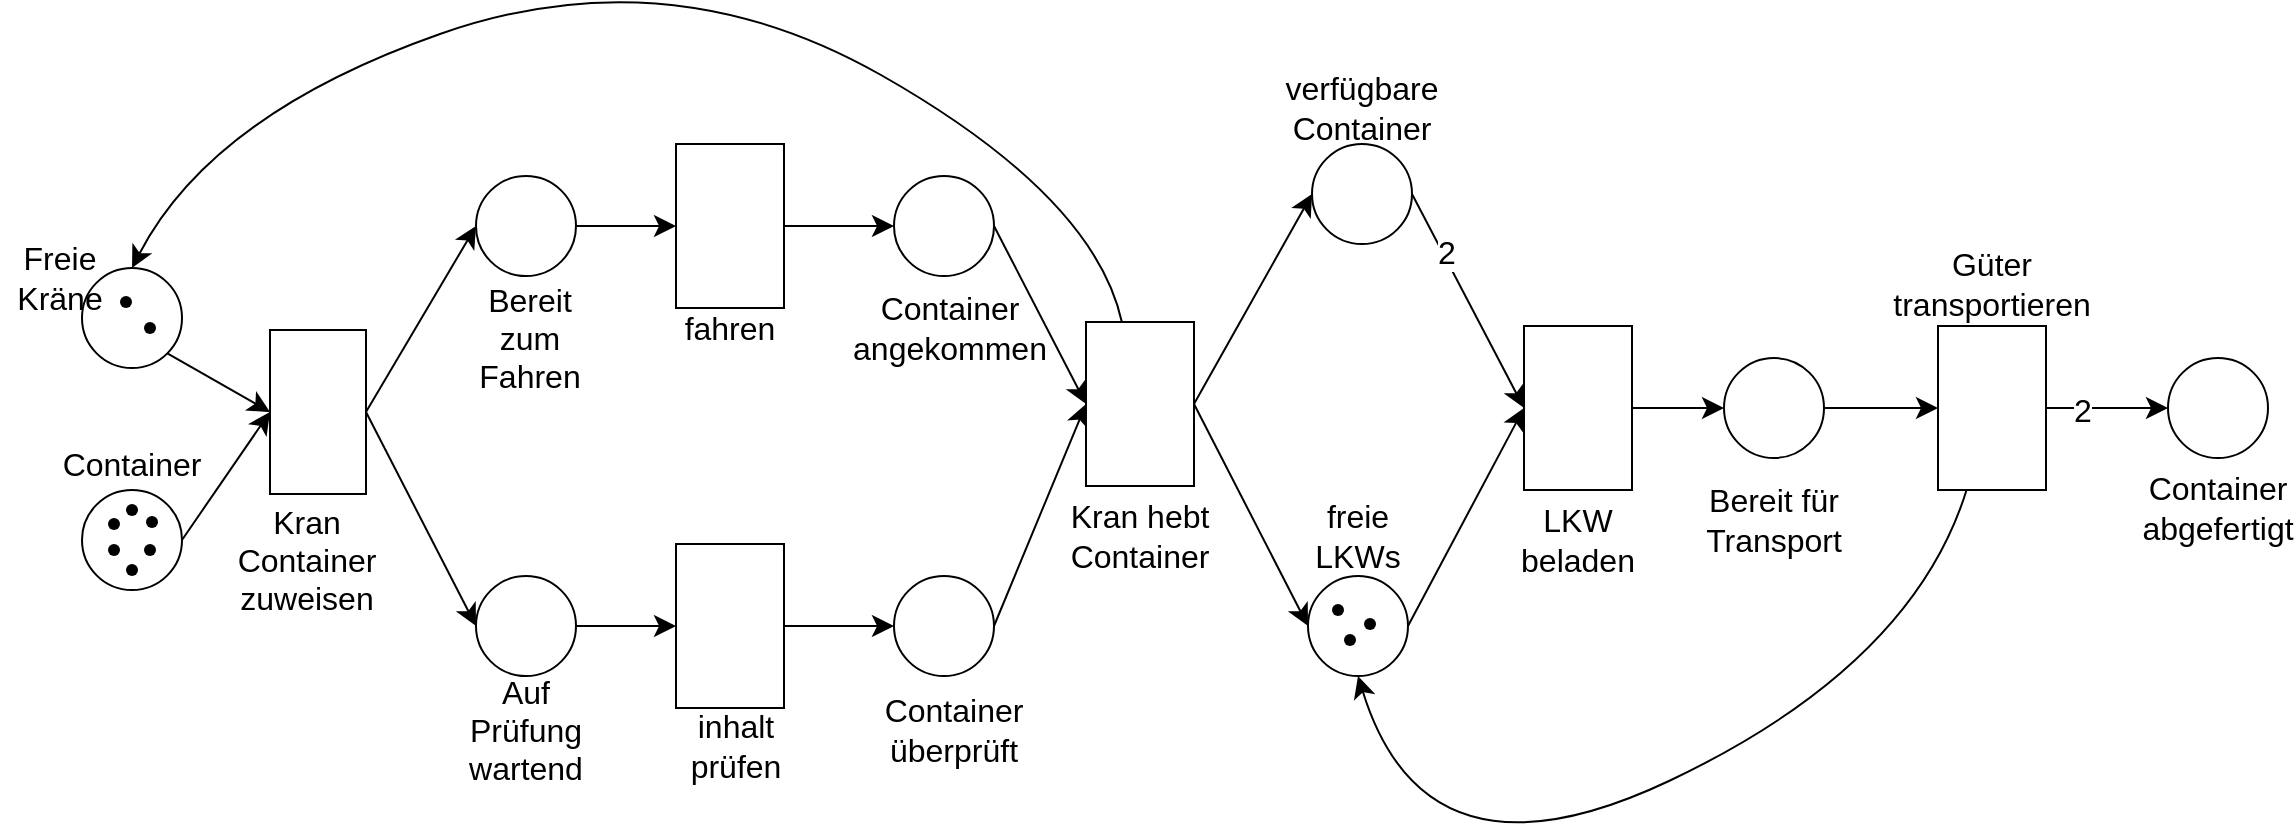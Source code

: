 <mxfile version="21.3.0" type="github">
  <diagram name="Page-1" id="XVH5jNdI--Y0IOceXd2I">
    <mxGraphModel dx="1784" dy="1290" grid="0" gridSize="10" guides="1" tooltips="1" connect="1" arrows="1" fold="1" page="0" pageScale="1" pageWidth="2336" pageHeight="1654" math="0" shadow="0">
      <root>
        <mxCell id="0" />
        <mxCell id="1" parent="0" />
        <mxCell id="vZuD6l-j9D7WZ-jYLJmk-22" style="edgeStyle=none;curved=1;rounded=0;orthogonalLoop=1;jettySize=auto;html=1;exitX=1;exitY=0.5;exitDx=0;exitDy=0;fontSize=12;startSize=8;endSize=8;entryX=0;entryY=0.5;entryDx=0;entryDy=0;" edge="1" parent="1" source="vZuD6l-j9D7WZ-jYLJmk-1" target="vZuD6l-j9D7WZ-jYLJmk-24">
          <mxGeometry relative="1" as="geometry">
            <mxPoint x="-133" y="87" as="targetPoint" />
          </mxGeometry>
        </mxCell>
        <mxCell id="vZuD6l-j9D7WZ-jYLJmk-1" value="" style="ellipse;whiteSpace=wrap;html=1;aspect=fixed;fontSize=16;" vertex="1" parent="1">
          <mxGeometry x="-237" y="115" width="50" height="50" as="geometry" />
        </mxCell>
        <mxCell id="vZuD6l-j9D7WZ-jYLJmk-3" value="" style="shape=waypoint;sketch=0;size=6;pointerEvents=1;points=[];fillColor=none;resizable=0;rotatable=0;perimeter=centerPerimeter;snapToPoint=1;fontSize=16;" vertex="1" parent="1">
          <mxGeometry x="-231" y="122" width="20" height="20" as="geometry" />
        </mxCell>
        <mxCell id="vZuD6l-j9D7WZ-jYLJmk-4" value="" style="shape=waypoint;sketch=0;size=6;pointerEvents=1;points=[];fillColor=none;resizable=0;rotatable=0;perimeter=centerPerimeter;snapToPoint=1;fontSize=16;" vertex="1" parent="1">
          <mxGeometry x="-213" y="135" width="20" height="20" as="geometry" />
        </mxCell>
        <mxCell id="vZuD6l-j9D7WZ-jYLJmk-5" value="" style="shape=waypoint;sketch=0;size=6;pointerEvents=1;points=[];fillColor=none;resizable=0;rotatable=0;perimeter=centerPerimeter;snapToPoint=1;fontSize=16;" vertex="1" parent="1">
          <mxGeometry x="-212" y="121" width="20" height="20" as="geometry" />
        </mxCell>
        <mxCell id="vZuD6l-j9D7WZ-jYLJmk-6" value="" style="shape=waypoint;sketch=0;size=6;pointerEvents=1;points=[];fillColor=none;resizable=0;rotatable=0;perimeter=centerPerimeter;snapToPoint=1;fontSize=16;" vertex="1" parent="1">
          <mxGeometry x="-231" y="135" width="20" height="20" as="geometry" />
        </mxCell>
        <mxCell id="vZuD6l-j9D7WZ-jYLJmk-7" value="" style="shape=waypoint;sketch=0;size=6;pointerEvents=1;points=[];fillColor=none;resizable=0;rotatable=0;perimeter=centerPerimeter;snapToPoint=1;fontSize=16;" vertex="1" parent="1">
          <mxGeometry x="-222" y="145" width="20" height="20" as="geometry" />
        </mxCell>
        <mxCell id="vZuD6l-j9D7WZ-jYLJmk-8" value="" style="shape=waypoint;sketch=0;size=6;pointerEvents=1;points=[];fillColor=none;resizable=0;rotatable=0;perimeter=centerPerimeter;snapToPoint=1;fontSize=16;" vertex="1" parent="1">
          <mxGeometry x="-222" y="115" width="20" height="20" as="geometry" />
        </mxCell>
        <mxCell id="vZuD6l-j9D7WZ-jYLJmk-9" value="" style="ellipse;whiteSpace=wrap;html=1;aspect=fixed;fontSize=16;" vertex="1" parent="1">
          <mxGeometry x="-237" y="4" width="50" height="50" as="geometry" />
        </mxCell>
        <mxCell id="vZuD6l-j9D7WZ-jYLJmk-10" value="" style="shape=waypoint;sketch=0;size=6;pointerEvents=1;points=[];fillColor=none;resizable=0;rotatable=0;perimeter=centerPerimeter;snapToPoint=1;fontSize=16;" vertex="1" parent="1">
          <mxGeometry x="-225" y="11" width="20" height="20" as="geometry" />
        </mxCell>
        <mxCell id="vZuD6l-j9D7WZ-jYLJmk-23" style="edgeStyle=none;curved=1;rounded=0;orthogonalLoop=1;jettySize=auto;html=1;fontSize=12;startSize=8;endSize=8;entryX=0;entryY=0.5;entryDx=0;entryDy=0;exitX=1;exitY=1;exitDx=0;exitDy=0;" edge="1" parent="1" source="vZuD6l-j9D7WZ-jYLJmk-9" target="vZuD6l-j9D7WZ-jYLJmk-24">
          <mxGeometry relative="1" as="geometry">
            <mxPoint x="-129.5" y="79" as="targetPoint" />
          </mxGeometry>
        </mxCell>
        <mxCell id="vZuD6l-j9D7WZ-jYLJmk-11" value="" style="shape=waypoint;sketch=0;size=6;pointerEvents=1;points=[];fillColor=none;resizable=0;rotatable=0;perimeter=centerPerimeter;snapToPoint=1;fontSize=16;" vertex="1" parent="1">
          <mxGeometry x="-213" y="24" width="20" height="20" as="geometry" />
        </mxCell>
        <mxCell id="vZuD6l-j9D7WZ-jYLJmk-17" value="Freie Kräne" style="text;strokeColor=none;align=center;fillColor=none;html=1;verticalAlign=middle;whiteSpace=wrap;rounded=0;fontSize=16;" vertex="1" parent="1">
          <mxGeometry x="-278" y="-6" width="60" height="30" as="geometry" />
        </mxCell>
        <mxCell id="vZuD6l-j9D7WZ-jYLJmk-18" value="Container" style="text;strokeColor=none;align=center;fillColor=none;html=1;verticalAlign=middle;whiteSpace=wrap;rounded=0;fontSize=16;" vertex="1" parent="1">
          <mxGeometry x="-242" y="87" width="60" height="30" as="geometry" />
        </mxCell>
        <mxCell id="vZuD6l-j9D7WZ-jYLJmk-29" style="edgeStyle=none;curved=1;rounded=0;orthogonalLoop=1;jettySize=auto;html=1;exitX=1;exitY=0.5;exitDx=0;exitDy=0;entryX=0;entryY=0.5;entryDx=0;entryDy=0;fontSize=12;startSize=8;endSize=8;" edge="1" parent="1" source="vZuD6l-j9D7WZ-jYLJmk-24" target="vZuD6l-j9D7WZ-jYLJmk-28">
          <mxGeometry relative="1" as="geometry" />
        </mxCell>
        <mxCell id="vZuD6l-j9D7WZ-jYLJmk-31" style="edgeStyle=none;curved=1;rounded=0;orthogonalLoop=1;jettySize=auto;html=1;exitX=1;exitY=0.5;exitDx=0;exitDy=0;entryX=0;entryY=0.5;entryDx=0;entryDy=0;fontSize=12;startSize=8;endSize=8;" edge="1" parent="1" source="vZuD6l-j9D7WZ-jYLJmk-24" target="vZuD6l-j9D7WZ-jYLJmk-30">
          <mxGeometry relative="1" as="geometry" />
        </mxCell>
        <mxCell id="vZuD6l-j9D7WZ-jYLJmk-24" value="" style="rounded=0;whiteSpace=wrap;html=1;fontSize=16;" vertex="1" parent="1">
          <mxGeometry x="-143" y="35" width="48" height="82" as="geometry" />
        </mxCell>
        <mxCell id="vZuD6l-j9D7WZ-jYLJmk-36" style="edgeStyle=none;curved=1;rounded=0;orthogonalLoop=1;jettySize=auto;html=1;exitX=1;exitY=0.5;exitDx=0;exitDy=0;entryX=0;entryY=0.5;entryDx=0;entryDy=0;fontSize=12;startSize=8;endSize=8;" edge="1" parent="1" source="vZuD6l-j9D7WZ-jYLJmk-28" target="vZuD6l-j9D7WZ-jYLJmk-33">
          <mxGeometry relative="1" as="geometry" />
        </mxCell>
        <mxCell id="vZuD6l-j9D7WZ-jYLJmk-28" value="" style="ellipse;whiteSpace=wrap;html=1;aspect=fixed;fontSize=16;" vertex="1" parent="1">
          <mxGeometry x="-40" y="-42" width="50" height="50" as="geometry" />
        </mxCell>
        <mxCell id="vZuD6l-j9D7WZ-jYLJmk-35" style="edgeStyle=none;curved=1;rounded=0;orthogonalLoop=1;jettySize=auto;html=1;exitX=1;exitY=0.5;exitDx=0;exitDy=0;entryX=0;entryY=0.5;entryDx=0;entryDy=0;fontSize=12;startSize=8;endSize=8;" edge="1" parent="1" source="vZuD6l-j9D7WZ-jYLJmk-30" target="vZuD6l-j9D7WZ-jYLJmk-34">
          <mxGeometry relative="1" as="geometry" />
        </mxCell>
        <mxCell id="vZuD6l-j9D7WZ-jYLJmk-30" value="" style="ellipse;whiteSpace=wrap;html=1;aspect=fixed;fontSize=16;" vertex="1" parent="1">
          <mxGeometry x="-40" y="158" width="50" height="50" as="geometry" />
        </mxCell>
        <mxCell id="vZuD6l-j9D7WZ-jYLJmk-38" style="edgeStyle=none;curved=1;rounded=0;orthogonalLoop=1;jettySize=auto;html=1;exitX=1;exitY=0.5;exitDx=0;exitDy=0;entryX=0;entryY=0.5;entryDx=0;entryDy=0;fontSize=12;startSize=8;endSize=8;" edge="1" parent="1" source="vZuD6l-j9D7WZ-jYLJmk-33" target="vZuD6l-j9D7WZ-jYLJmk-37">
          <mxGeometry relative="1" as="geometry" />
        </mxCell>
        <mxCell id="vZuD6l-j9D7WZ-jYLJmk-33" value="" style="rounded=0;whiteSpace=wrap;html=1;fontSize=16;" vertex="1" parent="1">
          <mxGeometry x="60" y="-58" width="54" height="82" as="geometry" />
        </mxCell>
        <mxCell id="vZuD6l-j9D7WZ-jYLJmk-40" style="edgeStyle=none;curved=1;rounded=0;orthogonalLoop=1;jettySize=auto;html=1;exitX=1;exitY=0.5;exitDx=0;exitDy=0;entryX=0;entryY=0.5;entryDx=0;entryDy=0;fontSize=12;startSize=8;endSize=8;" edge="1" parent="1" source="vZuD6l-j9D7WZ-jYLJmk-34" target="vZuD6l-j9D7WZ-jYLJmk-39">
          <mxGeometry relative="1" as="geometry" />
        </mxCell>
        <mxCell id="vZuD6l-j9D7WZ-jYLJmk-34" value="" style="rounded=0;whiteSpace=wrap;html=1;fontSize=16;" vertex="1" parent="1">
          <mxGeometry x="60" y="142" width="54" height="82" as="geometry" />
        </mxCell>
        <mxCell id="vZuD6l-j9D7WZ-jYLJmk-43" style="edgeStyle=none;curved=1;rounded=0;orthogonalLoop=1;jettySize=auto;html=1;exitX=1;exitY=0.5;exitDx=0;exitDy=0;fontSize=12;startSize=8;endSize=8;entryX=0;entryY=0.5;entryDx=0;entryDy=0;" edge="1" parent="1" source="vZuD6l-j9D7WZ-jYLJmk-37" target="vZuD6l-j9D7WZ-jYLJmk-41">
          <mxGeometry relative="1" as="geometry">
            <mxPoint x="287.5" y="77" as="targetPoint" />
          </mxGeometry>
        </mxCell>
        <mxCell id="vZuD6l-j9D7WZ-jYLJmk-37" value="" style="ellipse;whiteSpace=wrap;html=1;aspect=fixed;fontSize=16;" vertex="1" parent="1">
          <mxGeometry x="169" y="-42" width="50" height="50" as="geometry" />
        </mxCell>
        <mxCell id="vZuD6l-j9D7WZ-jYLJmk-42" style="edgeStyle=none;curved=1;rounded=0;orthogonalLoop=1;jettySize=auto;html=1;exitX=1;exitY=0.5;exitDx=0;exitDy=0;entryX=0;entryY=0.5;entryDx=0;entryDy=0;fontSize=12;startSize=8;endSize=8;" edge="1" parent="1" source="vZuD6l-j9D7WZ-jYLJmk-39" target="vZuD6l-j9D7WZ-jYLJmk-41">
          <mxGeometry relative="1" as="geometry" />
        </mxCell>
        <mxCell id="vZuD6l-j9D7WZ-jYLJmk-39" value="" style="ellipse;whiteSpace=wrap;html=1;aspect=fixed;fontSize=16;" vertex="1" parent="1">
          <mxGeometry x="169" y="158" width="50" height="50" as="geometry" />
        </mxCell>
        <mxCell id="vZuD6l-j9D7WZ-jYLJmk-44" style="edgeStyle=none;curved=1;rounded=0;orthogonalLoop=1;jettySize=auto;html=1;entryX=0.5;entryY=0;entryDx=0;entryDy=0;fontSize=12;startSize=8;endSize=8;" edge="1" parent="1" source="vZuD6l-j9D7WZ-jYLJmk-41" target="vZuD6l-j9D7WZ-jYLJmk-9">
          <mxGeometry relative="1" as="geometry">
            <Array as="points">
              <mxPoint x="269" y="-32" />
              <mxPoint x="56" y="-153" />
              <mxPoint x="-172" y="-73" />
            </Array>
          </mxGeometry>
        </mxCell>
        <mxCell id="vZuD6l-j9D7WZ-jYLJmk-46" style="edgeStyle=none;curved=1;rounded=0;orthogonalLoop=1;jettySize=auto;html=1;exitX=1;exitY=0.5;exitDx=0;exitDy=0;entryX=0;entryY=0.5;entryDx=0;entryDy=0;fontSize=12;startSize=8;endSize=8;" edge="1" parent="1" source="vZuD6l-j9D7WZ-jYLJmk-41" target="vZuD6l-j9D7WZ-jYLJmk-45">
          <mxGeometry relative="1" as="geometry" />
        </mxCell>
        <mxCell id="vZuD6l-j9D7WZ-jYLJmk-48" style="edgeStyle=none;curved=1;rounded=0;orthogonalLoop=1;jettySize=auto;html=1;exitX=1;exitY=0.5;exitDx=0;exitDy=0;entryX=0;entryY=0.5;entryDx=0;entryDy=0;fontSize=12;startSize=8;endSize=8;" edge="1" parent="1" source="vZuD6l-j9D7WZ-jYLJmk-41" target="vZuD6l-j9D7WZ-jYLJmk-47">
          <mxGeometry relative="1" as="geometry" />
        </mxCell>
        <mxCell id="vZuD6l-j9D7WZ-jYLJmk-41" value="" style="rounded=0;whiteSpace=wrap;html=1;fontSize=16;" vertex="1" parent="1">
          <mxGeometry x="265" y="31" width="54" height="82" as="geometry" />
        </mxCell>
        <mxCell id="vZuD6l-j9D7WZ-jYLJmk-55" style="edgeStyle=none;curved=1;rounded=0;orthogonalLoop=1;jettySize=auto;html=1;exitX=1;exitY=0.5;exitDx=0;exitDy=0;entryX=0;entryY=0.5;entryDx=0;entryDy=0;fontSize=12;startSize=8;endSize=8;" edge="1" parent="1" source="vZuD6l-j9D7WZ-jYLJmk-45" target="vZuD6l-j9D7WZ-jYLJmk-52">
          <mxGeometry relative="1" as="geometry" />
        </mxCell>
        <mxCell id="vZuD6l-j9D7WZ-jYLJmk-56" value="2" style="edgeLabel;html=1;align=center;verticalAlign=middle;resizable=0;points=[];fontSize=16;" vertex="1" connectable="0" parent="vZuD6l-j9D7WZ-jYLJmk-55">
          <mxGeometry x="-0.45" y="2" relative="1" as="geometry">
            <mxPoint as="offset" />
          </mxGeometry>
        </mxCell>
        <mxCell id="vZuD6l-j9D7WZ-jYLJmk-45" value="" style="ellipse;whiteSpace=wrap;html=1;aspect=fixed;fontSize=16;" vertex="1" parent="1">
          <mxGeometry x="378" y="-58" width="50" height="50" as="geometry" />
        </mxCell>
        <mxCell id="vZuD6l-j9D7WZ-jYLJmk-53" style="edgeStyle=none;curved=1;rounded=0;orthogonalLoop=1;jettySize=auto;html=1;exitX=1;exitY=0.5;exitDx=0;exitDy=0;entryX=0;entryY=0.5;entryDx=0;entryDy=0;fontSize=12;startSize=8;endSize=8;" edge="1" parent="1" source="vZuD6l-j9D7WZ-jYLJmk-47" target="vZuD6l-j9D7WZ-jYLJmk-52">
          <mxGeometry relative="1" as="geometry" />
        </mxCell>
        <mxCell id="vZuD6l-j9D7WZ-jYLJmk-47" value="" style="ellipse;whiteSpace=wrap;html=1;aspect=fixed;fontSize=16;" vertex="1" parent="1">
          <mxGeometry x="376" y="158" width="50" height="50" as="geometry" />
        </mxCell>
        <mxCell id="vZuD6l-j9D7WZ-jYLJmk-49" value="" style="shape=waypoint;sketch=0;size=6;pointerEvents=1;points=[];fillColor=none;resizable=0;rotatable=0;perimeter=centerPerimeter;snapToPoint=1;fontSize=16;" vertex="1" parent="1">
          <mxGeometry x="381" y="165" width="20" height="20" as="geometry" />
        </mxCell>
        <mxCell id="vZuD6l-j9D7WZ-jYLJmk-50" value="" style="shape=waypoint;sketch=0;size=6;pointerEvents=1;points=[];fillColor=none;resizable=0;rotatable=0;perimeter=centerPerimeter;snapToPoint=1;fontSize=16;" vertex="1" parent="1">
          <mxGeometry x="387" y="180" width="20" height="20" as="geometry" />
        </mxCell>
        <mxCell id="vZuD6l-j9D7WZ-jYLJmk-51" value="" style="shape=waypoint;sketch=0;size=6;pointerEvents=1;points=[];fillColor=none;resizable=0;rotatable=0;perimeter=centerPerimeter;snapToPoint=1;fontSize=16;" vertex="1" parent="1">
          <mxGeometry x="397" y="172" width="20" height="20" as="geometry" />
        </mxCell>
        <mxCell id="vZuD6l-j9D7WZ-jYLJmk-58" style="edgeStyle=none;curved=1;rounded=0;orthogonalLoop=1;jettySize=auto;html=1;exitX=1;exitY=0.5;exitDx=0;exitDy=0;entryX=0;entryY=0.5;entryDx=0;entryDy=0;fontSize=12;startSize=8;endSize=8;" edge="1" parent="1" source="vZuD6l-j9D7WZ-jYLJmk-52" target="vZuD6l-j9D7WZ-jYLJmk-57">
          <mxGeometry relative="1" as="geometry" />
        </mxCell>
        <mxCell id="vZuD6l-j9D7WZ-jYLJmk-52" value="" style="rounded=0;whiteSpace=wrap;html=1;fontSize=16;" vertex="1" parent="1">
          <mxGeometry x="484" y="33" width="54" height="82" as="geometry" />
        </mxCell>
        <mxCell id="vZuD6l-j9D7WZ-jYLJmk-60" style="edgeStyle=none;curved=1;rounded=0;orthogonalLoop=1;jettySize=auto;html=1;exitX=1;exitY=0.5;exitDx=0;exitDy=0;fontSize=12;startSize=8;endSize=8;" edge="1" parent="1" source="vZuD6l-j9D7WZ-jYLJmk-57" target="vZuD6l-j9D7WZ-jYLJmk-59">
          <mxGeometry relative="1" as="geometry" />
        </mxCell>
        <mxCell id="vZuD6l-j9D7WZ-jYLJmk-57" value="" style="ellipse;whiteSpace=wrap;html=1;aspect=fixed;fontSize=16;" vertex="1" parent="1">
          <mxGeometry x="584" y="49" width="50" height="50" as="geometry" />
        </mxCell>
        <mxCell id="vZuD6l-j9D7WZ-jYLJmk-61" style="edgeStyle=none;curved=1;rounded=0;orthogonalLoop=1;jettySize=auto;html=1;entryX=0.5;entryY=1;entryDx=0;entryDy=0;fontSize=12;startSize=8;endSize=8;" edge="1" parent="1" source="vZuD6l-j9D7WZ-jYLJmk-59" target="vZuD6l-j9D7WZ-jYLJmk-47">
          <mxGeometry relative="1" as="geometry">
            <Array as="points">
              <mxPoint x="678" y="203" />
              <mxPoint x="435" y="318" />
            </Array>
          </mxGeometry>
        </mxCell>
        <mxCell id="vZuD6l-j9D7WZ-jYLJmk-63" style="edgeStyle=none;curved=1;rounded=0;orthogonalLoop=1;jettySize=auto;html=1;exitX=1;exitY=0.5;exitDx=0;exitDy=0;entryX=0;entryY=0.5;entryDx=0;entryDy=0;fontSize=12;startSize=8;endSize=8;" edge="1" parent="1" source="vZuD6l-j9D7WZ-jYLJmk-59" target="vZuD6l-j9D7WZ-jYLJmk-62">
          <mxGeometry relative="1" as="geometry" />
        </mxCell>
        <mxCell id="vZuD6l-j9D7WZ-jYLJmk-64" value="2" style="edgeLabel;html=1;align=center;verticalAlign=middle;resizable=0;points=[];fontSize=16;" vertex="1" connectable="0" parent="vZuD6l-j9D7WZ-jYLJmk-63">
          <mxGeometry x="-0.403" y="-1" relative="1" as="geometry">
            <mxPoint as="offset" />
          </mxGeometry>
        </mxCell>
        <mxCell id="vZuD6l-j9D7WZ-jYLJmk-59" value="" style="rounded=0;whiteSpace=wrap;html=1;fontSize=16;" vertex="1" parent="1">
          <mxGeometry x="691" y="33" width="54" height="82" as="geometry" />
        </mxCell>
        <mxCell id="vZuD6l-j9D7WZ-jYLJmk-62" value="" style="ellipse;whiteSpace=wrap;html=1;aspect=fixed;fontSize=16;" vertex="1" parent="1">
          <mxGeometry x="806" y="49" width="50" height="50" as="geometry" />
        </mxCell>
        <mxCell id="vZuD6l-j9D7WZ-jYLJmk-65" value="Kran Container zuweisen" style="text;strokeColor=none;fillColor=none;html=1;align=center;verticalAlign=middle;whiteSpace=wrap;rounded=0;fontSize=16;" vertex="1" parent="1">
          <mxGeometry x="-154" y="115" width="59" height="69" as="geometry" />
        </mxCell>
        <mxCell id="vZuD6l-j9D7WZ-jYLJmk-67" value="fahren" style="text;strokeColor=none;fillColor=none;html=1;align=center;verticalAlign=middle;whiteSpace=wrap;rounded=0;fontSize=16;" vertex="1" parent="1">
          <mxGeometry x="57" y="-0.5" width="60" height="69" as="geometry" />
        </mxCell>
        <mxCell id="vZuD6l-j9D7WZ-jYLJmk-68" value="inhalt prüfen" style="text;strokeColor=none;fillColor=none;html=1;align=center;verticalAlign=middle;whiteSpace=wrap;rounded=0;fontSize=16;" vertex="1" parent="1">
          <mxGeometry x="60" y="208" width="60" height="69" as="geometry" />
        </mxCell>
        <mxCell id="vZuD6l-j9D7WZ-jYLJmk-69" value="Kran hebt Container" style="text;strokeColor=none;fillColor=none;html=1;align=center;verticalAlign=middle;whiteSpace=wrap;rounded=0;fontSize=16;" vertex="1" parent="1">
          <mxGeometry x="262" y="103" width="60" height="69" as="geometry" />
        </mxCell>
        <mxCell id="vZuD6l-j9D7WZ-jYLJmk-70" value="Bereit zum Fahren" style="text;strokeColor=none;fillColor=none;html=1;align=center;verticalAlign=middle;whiteSpace=wrap;rounded=0;fontSize=16;" vertex="1" parent="1">
          <mxGeometry x="-43" y="4" width="60" height="69" as="geometry" />
        </mxCell>
        <mxCell id="vZuD6l-j9D7WZ-jYLJmk-71" value="Auf Prüfung wartend" style="text;strokeColor=none;fillColor=none;html=1;align=center;verticalAlign=middle;whiteSpace=wrap;rounded=0;fontSize=16;" vertex="1" parent="1">
          <mxGeometry x="-45" y="200" width="60" height="69" as="geometry" />
        </mxCell>
        <mxCell id="vZuD6l-j9D7WZ-jYLJmk-72" value="Container überprüft" style="text;strokeColor=none;fillColor=none;html=1;align=center;verticalAlign=middle;whiteSpace=wrap;rounded=0;fontSize=16;" vertex="1" parent="1">
          <mxGeometry x="169" y="200" width="60" height="69" as="geometry" />
        </mxCell>
        <mxCell id="vZuD6l-j9D7WZ-jYLJmk-73" value="Container angekommen" style="text;strokeColor=none;fillColor=none;html=1;align=center;verticalAlign=middle;whiteSpace=wrap;rounded=0;fontSize=16;" vertex="1" parent="1">
          <mxGeometry x="167" y="-0.5" width="60" height="69" as="geometry" />
        </mxCell>
        <mxCell id="vZuD6l-j9D7WZ-jYLJmk-74" value="verfügbare Container" style="text;strokeColor=none;fillColor=none;html=1;align=center;verticalAlign=middle;whiteSpace=wrap;rounded=0;fontSize=16;" vertex="1" parent="1">
          <mxGeometry x="373" y="-111" width="60" height="69" as="geometry" />
        </mxCell>
        <mxCell id="vZuD6l-j9D7WZ-jYLJmk-75" value="freie LKWs" style="text;strokeColor=none;fillColor=none;html=1;align=center;verticalAlign=middle;whiteSpace=wrap;rounded=0;fontSize=16;" vertex="1" parent="1">
          <mxGeometry x="371" y="103" width="60" height="69" as="geometry" />
        </mxCell>
        <mxCell id="vZuD6l-j9D7WZ-jYLJmk-76" value="LKW beladen" style="text;strokeColor=none;fillColor=none;html=1;align=center;verticalAlign=middle;whiteSpace=wrap;rounded=0;fontSize=16;" vertex="1" parent="1">
          <mxGeometry x="481" y="105.5" width="60" height="69" as="geometry" />
        </mxCell>
        <mxCell id="vZuD6l-j9D7WZ-jYLJmk-77" value="Bereit für Transport" style="text;strokeColor=none;fillColor=none;html=1;align=center;verticalAlign=middle;whiteSpace=wrap;rounded=0;fontSize=16;" vertex="1" parent="1">
          <mxGeometry x="579" y="95" width="60" height="69" as="geometry" />
        </mxCell>
        <mxCell id="vZuD6l-j9D7WZ-jYLJmk-78" value="Güter transportieren" style="text;strokeColor=none;fillColor=none;html=1;align=center;verticalAlign=middle;whiteSpace=wrap;rounded=0;fontSize=16;" vertex="1" parent="1">
          <mxGeometry x="688" y="-23" width="60" height="69" as="geometry" />
        </mxCell>
        <mxCell id="vZuD6l-j9D7WZ-jYLJmk-79" value="Container abgefertigt" style="text;strokeColor=none;fillColor=none;html=1;align=center;verticalAlign=middle;whiteSpace=wrap;rounded=0;fontSize=16;" vertex="1" parent="1">
          <mxGeometry x="801" y="89" width="60" height="69" as="geometry" />
        </mxCell>
      </root>
    </mxGraphModel>
  </diagram>
</mxfile>
